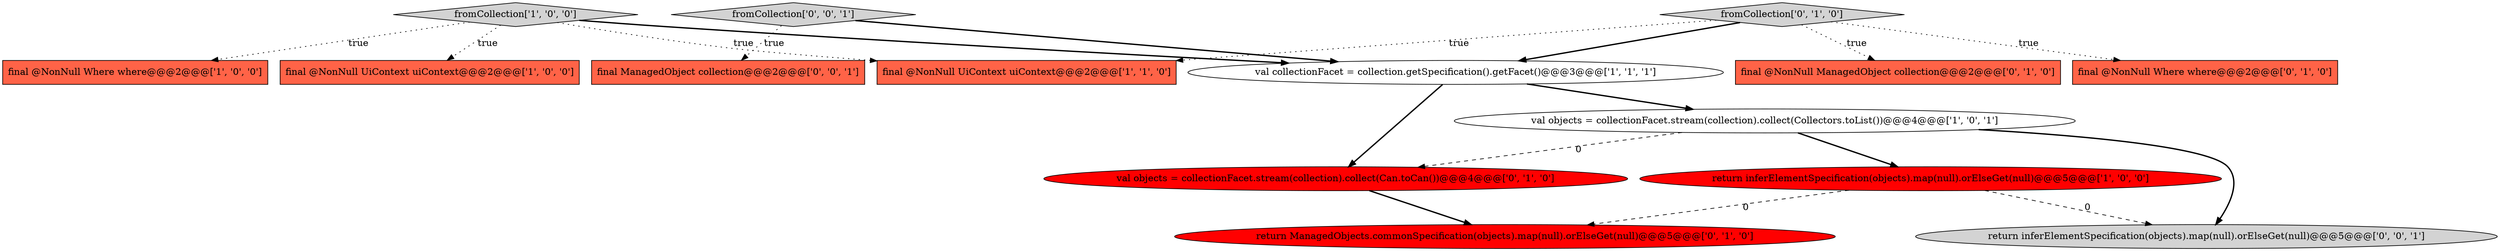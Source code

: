 digraph {
1 [style = filled, label = "final @NonNull Where where@@@2@@@['1', '0', '0']", fillcolor = tomato, shape = box image = "AAA0AAABBB1BBB"];
5 [style = filled, label = "return inferElementSpecification(objects).map(null).orElseGet(null)@@@5@@@['1', '0', '0']", fillcolor = red, shape = ellipse image = "AAA1AAABBB1BBB"];
9 [style = filled, label = "final @NonNull Where where@@@2@@@['0', '1', '0']", fillcolor = tomato, shape = box image = "AAA0AAABBB2BBB"];
14 [style = filled, label = "final ManagedObject collection@@@2@@@['0', '0', '1']", fillcolor = tomato, shape = box image = "AAA0AAABBB3BBB"];
6 [style = filled, label = "fromCollection['1', '0', '0']", fillcolor = lightgray, shape = diamond image = "AAA0AAABBB1BBB"];
12 [style = filled, label = "fromCollection['0', '0', '1']", fillcolor = lightgray, shape = diamond image = "AAA0AAABBB3BBB"];
7 [style = filled, label = "val objects = collectionFacet.stream(collection).collect(Can.toCan())@@@4@@@['0', '1', '0']", fillcolor = red, shape = ellipse image = "AAA1AAABBB2BBB"];
4 [style = filled, label = "val collectionFacet = collection.getSpecification().getFacet()@@@3@@@['1', '1', '1']", fillcolor = white, shape = ellipse image = "AAA0AAABBB1BBB"];
3 [style = filled, label = "val objects = collectionFacet.stream(collection).collect(Collectors.toList())@@@4@@@['1', '0', '1']", fillcolor = white, shape = ellipse image = "AAA0AAABBB1BBB"];
13 [style = filled, label = "return inferElementSpecification(objects).map(null).orElseGet(null)@@@5@@@['0', '0', '1']", fillcolor = lightgray, shape = ellipse image = "AAA0AAABBB3BBB"];
0 [style = filled, label = "final @NonNull UiContext uiContext@@@2@@@['1', '0', '0']", fillcolor = tomato, shape = box image = "AAA0AAABBB1BBB"];
10 [style = filled, label = "final @NonNull ManagedObject collection@@@2@@@['0', '1', '0']", fillcolor = tomato, shape = box image = "AAA0AAABBB2BBB"];
8 [style = filled, label = "fromCollection['0', '1', '0']", fillcolor = lightgray, shape = diamond image = "AAA0AAABBB2BBB"];
2 [style = filled, label = "final @NonNull UiContext uiContext@@@2@@@['1', '1', '0']", fillcolor = tomato, shape = box image = "AAA0AAABBB1BBB"];
11 [style = filled, label = "return ManagedObjects.commonSpecification(objects).map(null).orElseGet(null)@@@5@@@['0', '1', '0']", fillcolor = red, shape = ellipse image = "AAA1AAABBB2BBB"];
3->13 [style = bold, label=""];
5->13 [style = dashed, label="0"];
6->4 [style = bold, label=""];
4->3 [style = bold, label=""];
12->14 [style = dotted, label="true"];
3->5 [style = bold, label=""];
7->11 [style = bold, label=""];
6->0 [style = dotted, label="true"];
8->4 [style = bold, label=""];
6->2 [style = dotted, label="true"];
8->9 [style = dotted, label="true"];
8->10 [style = dotted, label="true"];
12->4 [style = bold, label=""];
5->11 [style = dashed, label="0"];
3->7 [style = dashed, label="0"];
8->2 [style = dotted, label="true"];
4->7 [style = bold, label=""];
6->1 [style = dotted, label="true"];
}

